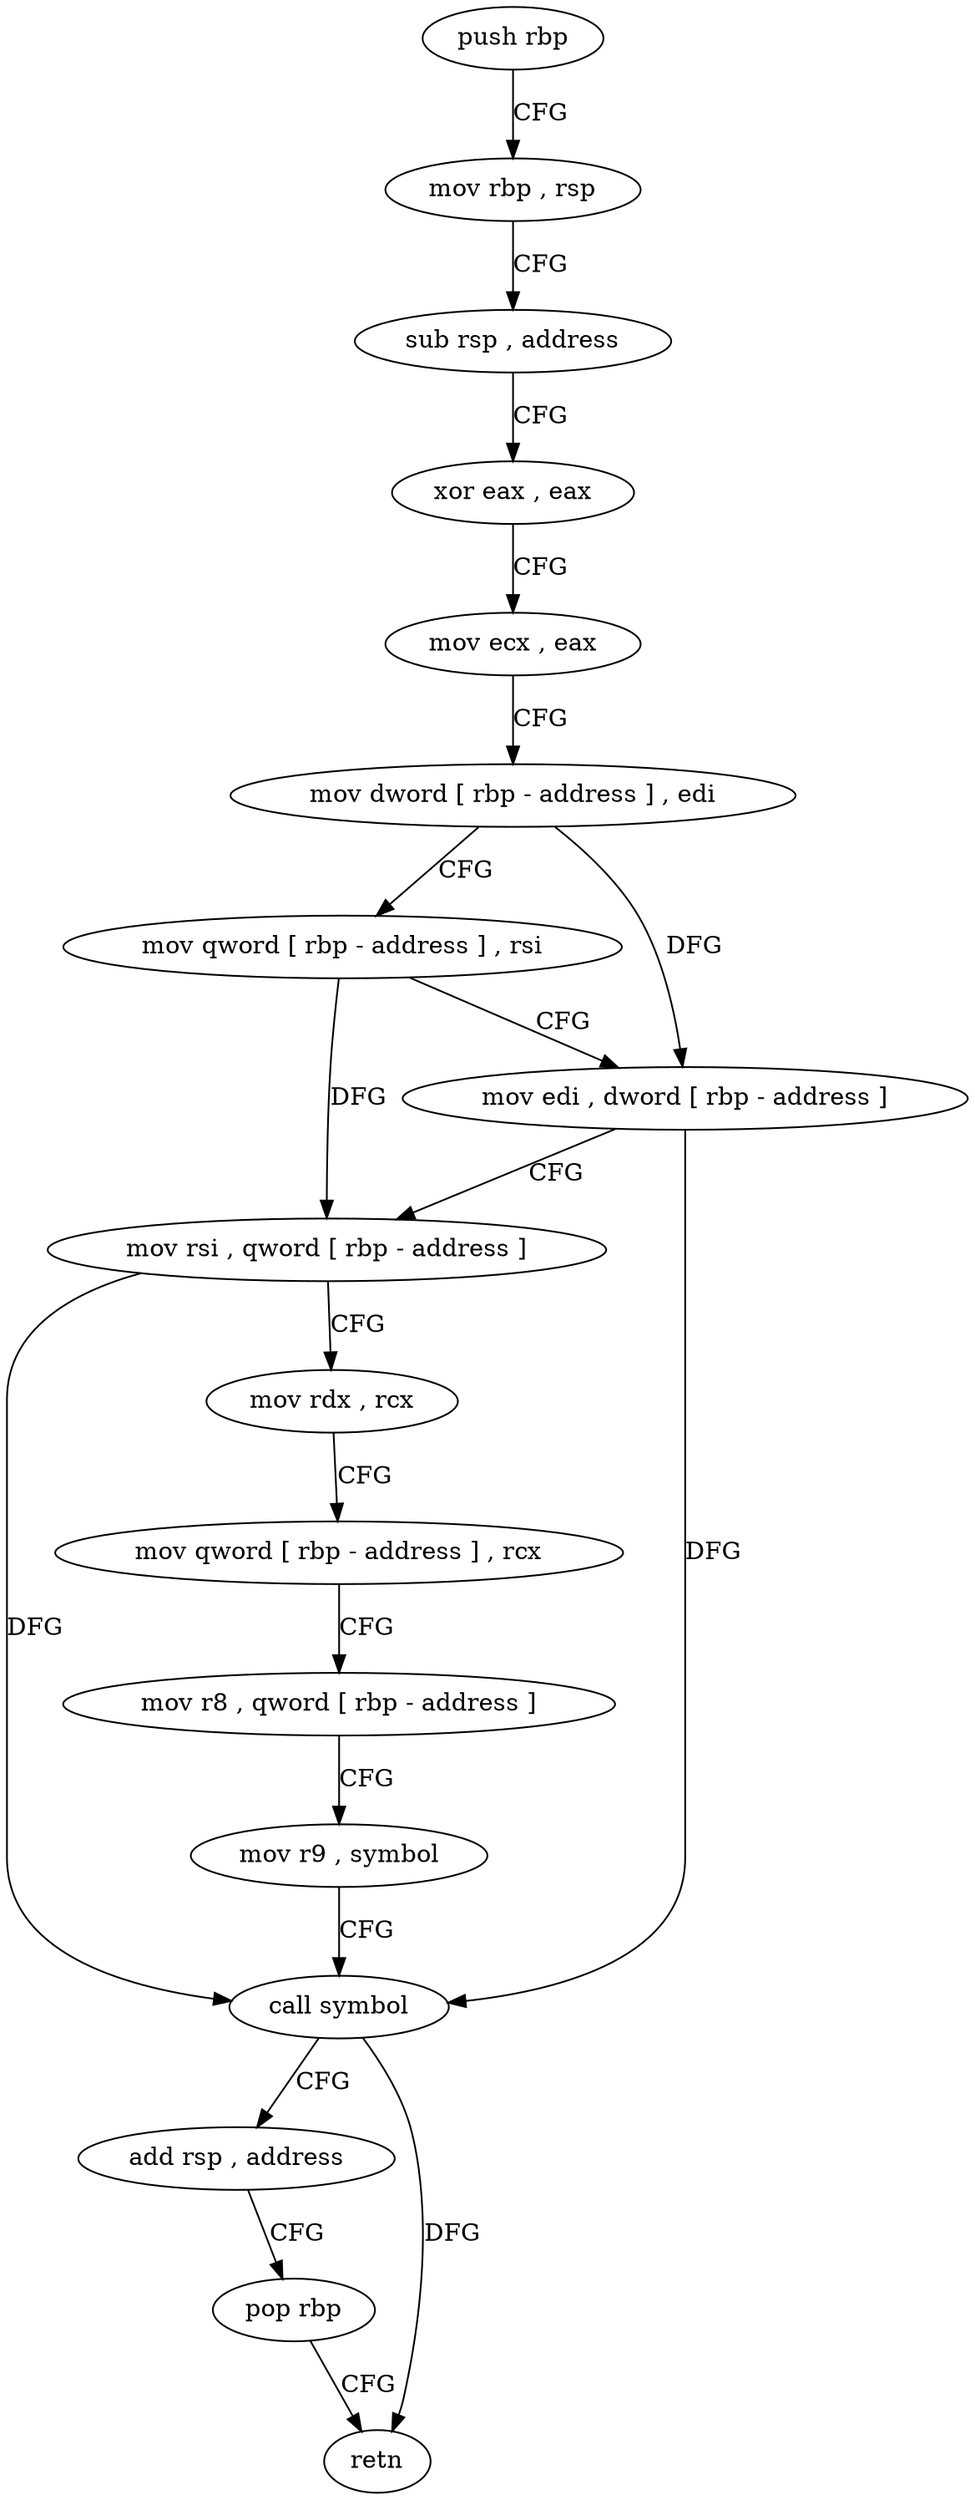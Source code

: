 digraph "func" {
"4303200" [label = "push rbp" ]
"4303201" [label = "mov rbp , rsp" ]
"4303204" [label = "sub rsp , address" ]
"4303208" [label = "xor eax , eax" ]
"4303210" [label = "mov ecx , eax" ]
"4303212" [label = "mov dword [ rbp - address ] , edi" ]
"4303215" [label = "mov qword [ rbp - address ] , rsi" ]
"4303219" [label = "mov edi , dword [ rbp - address ]" ]
"4303222" [label = "mov rsi , qword [ rbp - address ]" ]
"4303226" [label = "mov rdx , rcx" ]
"4303229" [label = "mov qword [ rbp - address ] , rcx" ]
"4303233" [label = "mov r8 , qword [ rbp - address ]" ]
"4303237" [label = "mov r9 , symbol" ]
"4303247" [label = "call symbol" ]
"4303252" [label = "add rsp , address" ]
"4303256" [label = "pop rbp" ]
"4303257" [label = "retn" ]
"4303200" -> "4303201" [ label = "CFG" ]
"4303201" -> "4303204" [ label = "CFG" ]
"4303204" -> "4303208" [ label = "CFG" ]
"4303208" -> "4303210" [ label = "CFG" ]
"4303210" -> "4303212" [ label = "CFG" ]
"4303212" -> "4303215" [ label = "CFG" ]
"4303212" -> "4303219" [ label = "DFG" ]
"4303215" -> "4303219" [ label = "CFG" ]
"4303215" -> "4303222" [ label = "DFG" ]
"4303219" -> "4303222" [ label = "CFG" ]
"4303219" -> "4303247" [ label = "DFG" ]
"4303222" -> "4303226" [ label = "CFG" ]
"4303222" -> "4303247" [ label = "DFG" ]
"4303226" -> "4303229" [ label = "CFG" ]
"4303229" -> "4303233" [ label = "CFG" ]
"4303233" -> "4303237" [ label = "CFG" ]
"4303237" -> "4303247" [ label = "CFG" ]
"4303247" -> "4303252" [ label = "CFG" ]
"4303247" -> "4303257" [ label = "DFG" ]
"4303252" -> "4303256" [ label = "CFG" ]
"4303256" -> "4303257" [ label = "CFG" ]
}
